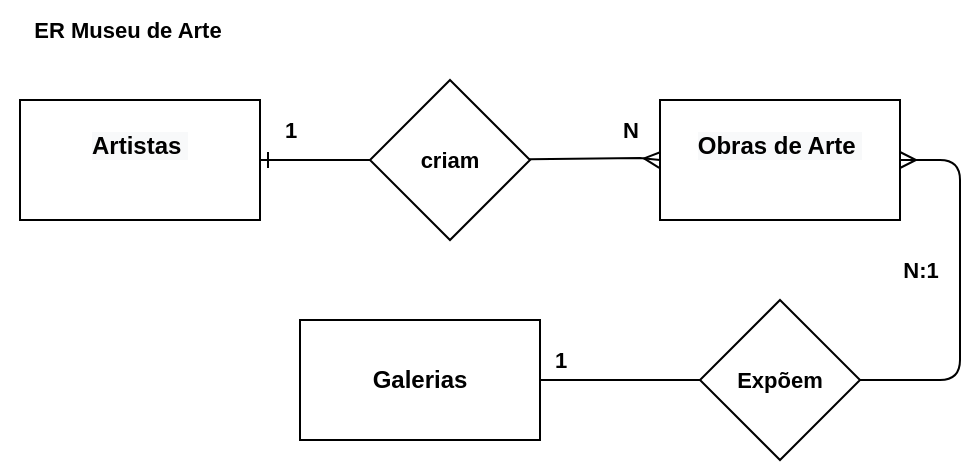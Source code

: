 <mxfile version="20.5.1" type="github">
  <diagram id="R2lEEEUBdFMjLlhIrx00" name="Page-1">
    <mxGraphModel dx="593" dy="299" grid="1" gridSize="10" guides="1" tooltips="1" connect="1" arrows="1" fold="1" page="1" pageScale="1" pageWidth="850" pageHeight="1100" math="0" shadow="0" extFonts="Permanent Marker^https://fonts.googleapis.com/css?family=Permanent+Marker">
      <root>
        <mxCell id="0" />
        <mxCell id="1" parent="0" />
        <mxCell id="C-vyLk0tnHw3VtMMgP7b-1" value="" style="endArrow=ERmany;startArrow=none;endFill=0;startFill=0;rounded=0;entryX=0;entryY=0.5;entryDx=0;entryDy=0;" parent="1" source="LMSd8uTH7AQYFOmFK5gn-2" target="LMSd8uTH7AQYFOmFK5gn-13" edge="1">
          <mxGeometry width="100" height="100" relative="1" as="geometry">
            <mxPoint x="340" y="720" as="sourcePoint" />
            <mxPoint x="480.75" y="159.18" as="targetPoint" />
            <Array as="points">
              <mxPoint x="480" y="159" />
            </Array>
          </mxGeometry>
        </mxCell>
        <mxCell id="C-vyLk0tnHw3VtMMgP7b-12" value="" style="edgeStyle=entityRelationEdgeStyle;endArrow=ERone;startArrow=none;endFill=0;startFill=0;entryX=1;entryY=0;entryDx=0;entryDy=0;" parent="1" source="LMSd8uTH7AQYFOmFK5gn-4" edge="1">
          <mxGeometry width="100" height="100" relative="1" as="geometry">
            <mxPoint x="400" y="180" as="sourcePoint" />
            <mxPoint x="410" y="270" as="targetPoint" />
          </mxGeometry>
        </mxCell>
        <mxCell id="LMSd8uTH7AQYFOmFK5gn-2" value="&lt;b&gt;&lt;font style=&quot;font-size: 11px;&quot;&gt;criam&lt;/font&gt;&lt;/b&gt;" style="rhombus;whiteSpace=wrap;html=1;" vertex="1" parent="1">
          <mxGeometry x="345" y="120" width="80" height="80" as="geometry" />
        </mxCell>
        <mxCell id="LMSd8uTH7AQYFOmFK5gn-3" value="" style="endArrow=none;startArrow=ERone;endFill=1;startFill=0;" edge="1" parent="1" target="LMSd8uTH7AQYFOmFK5gn-2">
          <mxGeometry width="100" height="100" relative="1" as="geometry">
            <mxPoint x="290" y="160" as="sourcePoint" />
            <mxPoint x="490" y="185" as="targetPoint" />
          </mxGeometry>
        </mxCell>
        <mxCell id="LMSd8uTH7AQYFOmFK5gn-4" value="&lt;b style=&quot;font-size: 11px;&quot;&gt;Expõem&lt;/b&gt;" style="rhombus;whiteSpace=wrap;html=1;fontSize=11;" vertex="1" parent="1">
          <mxGeometry x="510" y="230" width="80" height="80" as="geometry" />
        </mxCell>
        <mxCell id="LMSd8uTH7AQYFOmFK5gn-5" value="" style="edgeStyle=entityRelationEdgeStyle;endArrow=none;startArrow=ERmany;endFill=1;startFill=0;" edge="1" parent="1" target="LMSd8uTH7AQYFOmFK5gn-4">
          <mxGeometry width="100" height="100" relative="1" as="geometry">
            <mxPoint x="610" y="160" as="sourcePoint" />
            <mxPoint x="690" y="395" as="targetPoint" />
          </mxGeometry>
        </mxCell>
        <mxCell id="LMSd8uTH7AQYFOmFK5gn-6" value="&lt;b style=&quot;font-size: 11px;&quot;&gt;1&lt;/b&gt;" style="text;html=1;align=center;verticalAlign=middle;resizable=0;points=[];autosize=1;strokeColor=none;fillColor=none;fontSize=11;" vertex="1" parent="1">
          <mxGeometry x="290" y="130" width="30" height="30" as="geometry" />
        </mxCell>
        <mxCell id="LMSd8uTH7AQYFOmFK5gn-10" value="&lt;b style=&quot;font-size: 11px;&quot;&gt;N&lt;/b&gt;" style="text;html=1;align=center;verticalAlign=middle;resizable=0;points=[];autosize=1;strokeColor=none;fillColor=none;fontSize=11;" vertex="1" parent="1">
          <mxGeometry x="460" y="130" width="30" height="30" as="geometry" />
        </mxCell>
        <mxCell id="LMSd8uTH7AQYFOmFK5gn-12" value="&#xa;&lt;span style=&quot;color: rgb(0, 0, 0); font-family: Helvetica; font-size: 12px; font-style: normal; font-variant-ligatures: normal; font-variant-caps: normal; font-weight: 700; letter-spacing: normal; orphans: 2; text-align: center; text-indent: 0px; text-transform: none; widows: 2; word-spacing: 0px; -webkit-text-stroke-width: 0px; background-color: rgb(248, 249, 250); text-decoration-thickness: initial; text-decoration-style: initial; text-decoration-color: initial; float: none; display: inline !important;&quot;&gt;Artistas&amp;nbsp;&lt;/span&gt;&#xa;&#xa;" style="rounded=0;whiteSpace=wrap;html=1;" vertex="1" parent="1">
          <mxGeometry x="170" y="130" width="120" height="60" as="geometry" />
        </mxCell>
        <mxCell id="LMSd8uTH7AQYFOmFK5gn-13" value="&#xa;&lt;span style=&quot;color: rgb(0, 0, 0); font-family: Helvetica; font-size: 12px; font-style: normal; font-variant-ligatures: normal; font-variant-caps: normal; font-weight: 700; letter-spacing: normal; orphans: 2; text-align: center; text-indent: 0px; text-transform: none; widows: 2; word-spacing: 0px; -webkit-text-stroke-width: 0px; background-color: rgb(248, 249, 250); text-decoration-thickness: initial; text-decoration-style: initial; text-decoration-color: initial; float: none; display: inline !important;&quot;&gt;Obras de Arte&amp;nbsp;&lt;/span&gt;&#xa;&#xa;" style="rounded=0;whiteSpace=wrap;html=1;" vertex="1" parent="1">
          <mxGeometry x="490" y="130" width="120" height="60" as="geometry" />
        </mxCell>
        <mxCell id="LMSd8uTH7AQYFOmFK5gn-17" value="&lt;span style=&quot;font-size: 12px; font-weight: 700;&quot;&gt;Galerias&lt;/span&gt;" style="rounded=0;whiteSpace=wrap;html=1;fontFamily=Helvetica;fontSize=11;fontColor=default;" vertex="1" parent="1">
          <mxGeometry x="310" y="240" width="120" height="60" as="geometry" />
        </mxCell>
        <mxCell id="LMSd8uTH7AQYFOmFK5gn-23" value="&lt;b&gt;N:1&lt;/b&gt;" style="text;html=1;align=center;verticalAlign=middle;resizable=0;points=[];autosize=1;strokeColor=none;fillColor=none;fontSize=11;fontFamily=Helvetica;fontColor=default;" vertex="1" parent="1">
          <mxGeometry x="600" y="200" width="40" height="30" as="geometry" />
        </mxCell>
        <mxCell id="LMSd8uTH7AQYFOmFK5gn-24" value="&lt;b&gt;1&lt;/b&gt;" style="text;html=1;align=center;verticalAlign=middle;resizable=0;points=[];autosize=1;strokeColor=none;fillColor=none;fontSize=11;fontFamily=Helvetica;fontColor=default;" vertex="1" parent="1">
          <mxGeometry x="425" y="245" width="30" height="30" as="geometry" />
        </mxCell>
        <mxCell id="LMSd8uTH7AQYFOmFK5gn-25" value="&lt;b&gt;ER Museu de Arte&amp;nbsp;&lt;/b&gt;" style="text;html=1;align=center;verticalAlign=middle;resizable=0;points=[];autosize=1;strokeColor=none;fillColor=none;fontSize=11;fontFamily=Helvetica;fontColor=default;" vertex="1" parent="1">
          <mxGeometry x="160" y="80" width="130" height="30" as="geometry" />
        </mxCell>
      </root>
    </mxGraphModel>
  </diagram>
</mxfile>
